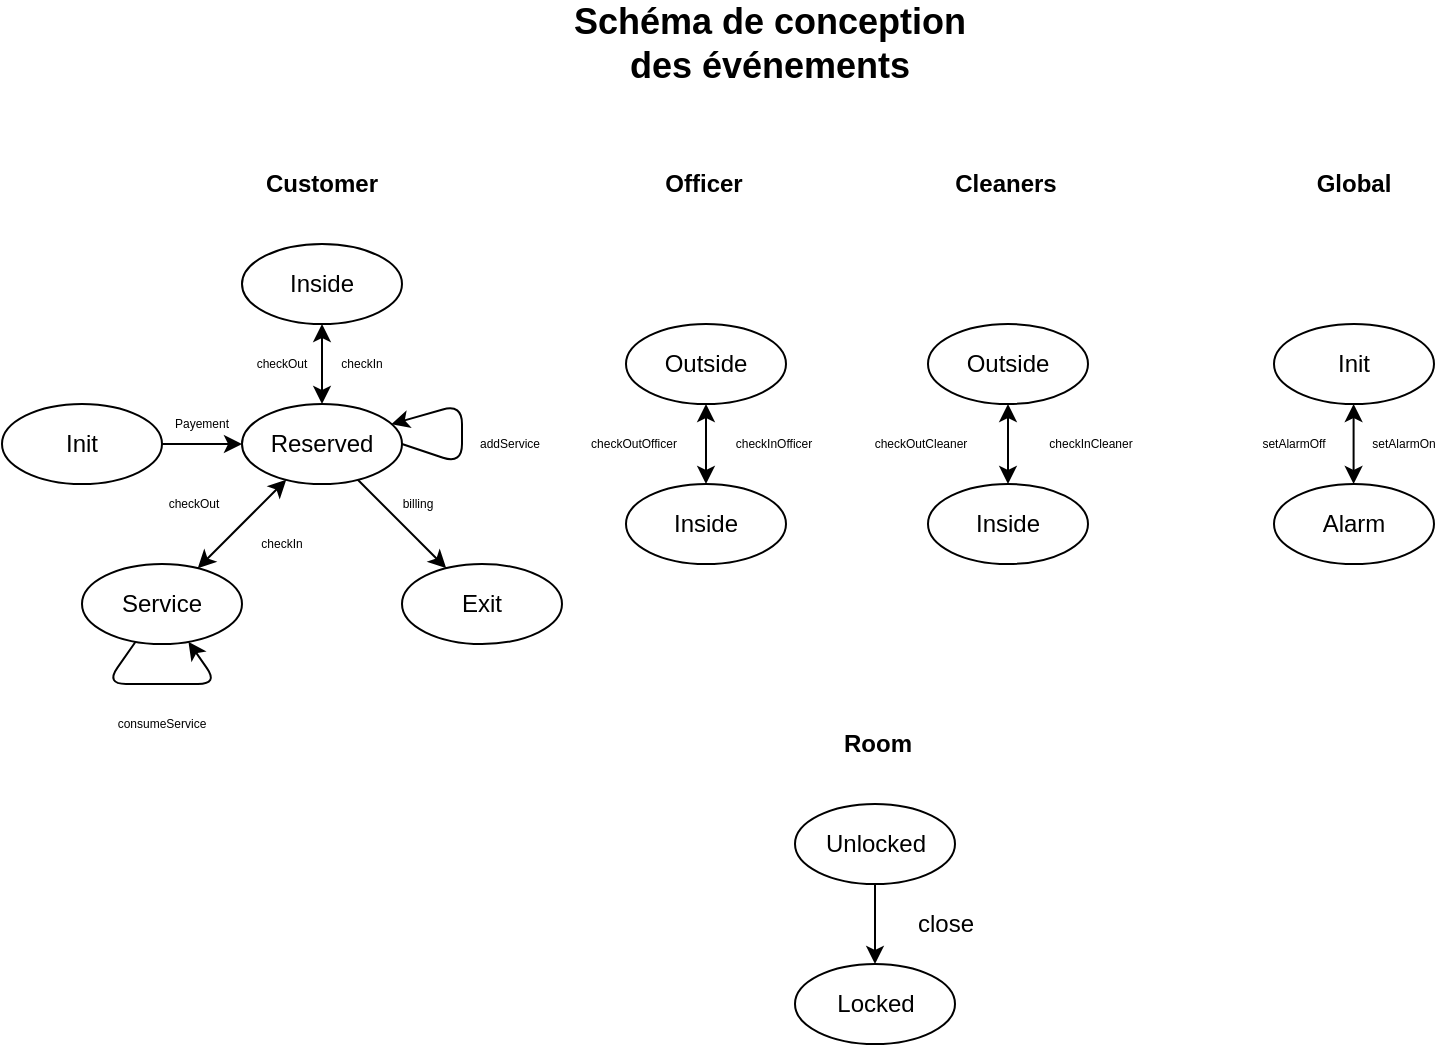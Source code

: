 <mxfile version="13.7.9" type="device"><diagram id="ZraS_0X_WGu9lrqXPS7P" name="Page-1"><mxGraphModel dx="1278" dy="948" grid="1" gridSize="10" guides="1" tooltips="1" connect="1" arrows="1" fold="1" page="1" pageScale="1" pageWidth="827" pageHeight="1169" math="0" shadow="0"><root><mxCell id="0"/><mxCell id="1" parent="0"/><mxCell id="4WXW8zboLFEYp_F8zQzY-1" value="Init" style="ellipse;whiteSpace=wrap;html=1;" vertex="1" parent="1"><mxGeometry x="56" y="230" width="80" height="40" as="geometry"/></mxCell><mxCell id="4WXW8zboLFEYp_F8zQzY-2" value="Schéma de conception des événements" style="text;html=1;strokeColor=none;fillColor=none;align=center;verticalAlign=middle;whiteSpace=wrap;rounded=0;fontSize=18;fontStyle=1" vertex="1" parent="1"><mxGeometry x="330" y="40" width="220" height="20" as="geometry"/></mxCell><mxCell id="4WXW8zboLFEYp_F8zQzY-3" value="Reserved" style="ellipse;whiteSpace=wrap;html=1;" vertex="1" parent="1"><mxGeometry x="176" y="230" width="80" height="40" as="geometry"/></mxCell><mxCell id="4WXW8zboLFEYp_F8zQzY-4" value="" style="endArrow=classic;html=1;fontSize=18;" edge="1" parent="1" source="4WXW8zboLFEYp_F8zQzY-1" target="4WXW8zboLFEYp_F8zQzY-3"><mxGeometry width="50" height="50" relative="1" as="geometry"><mxPoint x="131" y="380" as="sourcePoint"/><mxPoint x="181" y="330" as="targetPoint"/></mxGeometry></mxCell><mxCell id="4WXW8zboLFEYp_F8zQzY-5" value="&lt;font style=&quot;font-size: 6px;&quot;&gt;Payement&lt;/font&gt;" style="text;html=1;strokeColor=none;fillColor=none;align=center;verticalAlign=middle;whiteSpace=wrap;rounded=0;fontSize=6;" vertex="1" parent="1"><mxGeometry x="136" y="230" width="40" height="20" as="geometry"/></mxCell><mxCell id="4WXW8zboLFEYp_F8zQzY-6" value="Inside" style="ellipse;whiteSpace=wrap;html=1;" vertex="1" parent="1"><mxGeometry x="176" y="150" width="80" height="40" as="geometry"/></mxCell><mxCell id="4WXW8zboLFEYp_F8zQzY-7" value="" style="endArrow=classic;html=1;fontSize=18;startArrow=classic;startFill=1;" edge="1" parent="1" source="4WXW8zboLFEYp_F8zQzY-3" target="4WXW8zboLFEYp_F8zQzY-6"><mxGeometry width="50" height="50" relative="1" as="geometry"><mxPoint x="186" y="180" as="sourcePoint"/><mxPoint x="226" y="180" as="targetPoint"/></mxGeometry></mxCell><mxCell id="4WXW8zboLFEYp_F8zQzY-8" value="&lt;font style=&quot;font-size: 6px;&quot;&gt;checkIn&lt;/font&gt;" style="text;html=1;strokeColor=none;fillColor=none;align=center;verticalAlign=middle;whiteSpace=wrap;rounded=0;fontSize=6;" vertex="1" parent="1"><mxGeometry x="216" y="200" width="40" height="20" as="geometry"/></mxCell><mxCell id="4WXW8zboLFEYp_F8zQzY-9" value="&lt;font style=&quot;font-size: 6px;&quot;&gt;checkOut&lt;/font&gt;" style="text;html=1;strokeColor=none;fillColor=none;align=center;verticalAlign=middle;whiteSpace=wrap;rounded=0;fontSize=6;" vertex="1" parent="1"><mxGeometry x="176" y="200" width="40" height="20" as="geometry"/></mxCell><mxCell id="4WXW8zboLFEYp_F8zQzY-10" value="Service" style="ellipse;whiteSpace=wrap;html=1;" vertex="1" parent="1"><mxGeometry x="96" y="310" width="80" height="40" as="geometry"/></mxCell><mxCell id="4WXW8zboLFEYp_F8zQzY-11" value="" style="endArrow=classic;html=1;fontSize=18;startArrow=classic;startFill=1;" edge="1" parent="1" source="4WXW8zboLFEYp_F8zQzY-3" target="4WXW8zboLFEYp_F8zQzY-10"><mxGeometry width="50" height="50" relative="1" as="geometry"><mxPoint x="259.282" y="248.906" as="sourcePoint"/><mxPoint x="312.718" y="231.094" as="targetPoint"/></mxGeometry></mxCell><mxCell id="4WXW8zboLFEYp_F8zQzY-12" value="&lt;font style=&quot;font-size: 6px&quot;&gt;checkIn&lt;/font&gt;" style="text;html=1;strokeColor=none;fillColor=none;align=center;verticalAlign=middle;whiteSpace=wrap;rounded=0;fontSize=6;" vertex="1" parent="1"><mxGeometry x="176" y="290" width="40" height="20" as="geometry"/></mxCell><mxCell id="4WXW8zboLFEYp_F8zQzY-13" value="&lt;font style=&quot;font-size: 6px&quot;&gt;checkOut&lt;/font&gt;" style="text;html=1;strokeColor=none;fillColor=none;align=center;verticalAlign=middle;whiteSpace=wrap;rounded=0;fontSize=6;" vertex="1" parent="1"><mxGeometry x="128" y="270" width="48" height="20" as="geometry"/></mxCell><mxCell id="4WXW8zboLFEYp_F8zQzY-14" value="" style="endArrow=classic;html=1;fontSize=18;" edge="1" parent="1" source="4WXW8zboLFEYp_F8zQzY-10" target="4WXW8zboLFEYp_F8zQzY-10"><mxGeometry width="50" height="50" relative="1" as="geometry"><mxPoint x="262" y="350" as="sourcePoint"/><mxPoint x="308" y="330" as="targetPoint"/><Array as="points"><mxPoint x="108" y="370"/><mxPoint x="164" y="370"/></Array></mxGeometry></mxCell><mxCell id="4WXW8zboLFEYp_F8zQzY-15" value="&lt;font style=&quot;font-size: 6px;&quot;&gt;consumeService&lt;/font&gt;" style="text;html=1;strokeColor=none;fillColor=none;align=center;verticalAlign=middle;whiteSpace=wrap;rounded=0;fontSize=6;" vertex="1" parent="1"><mxGeometry x="112" y="380" width="48" height="20" as="geometry"/></mxCell><mxCell id="4WXW8zboLFEYp_F8zQzY-16" value="Exit" style="ellipse;whiteSpace=wrap;html=1;" vertex="1" parent="1"><mxGeometry x="256" y="310" width="80" height="40" as="geometry"/></mxCell><mxCell id="4WXW8zboLFEYp_F8zQzY-17" value="" style="endArrow=classic;html=1;fontSize=18;" edge="1" parent="1" source="4WXW8zboLFEYp_F8zQzY-3" target="4WXW8zboLFEYp_F8zQzY-16"><mxGeometry width="50" height="50" relative="1" as="geometry"><mxPoint x="242.97" y="277.635" as="sourcePoint"/><mxPoint x="200" y="310" as="targetPoint"/></mxGeometry></mxCell><mxCell id="4WXW8zboLFEYp_F8zQzY-18" value="&lt;font style=&quot;font-size: 6px&quot;&gt;billing&lt;/font&gt;" style="text;html=1;strokeColor=none;fillColor=none;align=center;verticalAlign=middle;whiteSpace=wrap;rounded=0;fontSize=6;" vertex="1" parent="1"><mxGeometry x="254" y="270" width="20" height="20" as="geometry"/></mxCell><mxCell id="4WXW8zboLFEYp_F8zQzY-19" value="" style="endArrow=classic;html=1;fontSize=18;exitX=1;exitY=0.5;exitDx=0;exitDy=0;" edge="1" parent="1" source="4WXW8zboLFEYp_F8zQzY-3" target="4WXW8zboLFEYp_F8zQzY-3"><mxGeometry width="50" height="50" relative="1" as="geometry"><mxPoint x="290" y="319.6" as="sourcePoint"/><mxPoint x="256" y="310" as="targetPoint"/><Array as="points"><mxPoint x="286" y="260"/><mxPoint x="286" y="230"/></Array></mxGeometry></mxCell><mxCell id="4WXW8zboLFEYp_F8zQzY-20" value="addService" style="text;html=1;strokeColor=none;fillColor=none;align=center;verticalAlign=middle;whiteSpace=wrap;rounded=0;fontSize=6;" vertex="1" parent="1"><mxGeometry x="290" y="240" width="40" height="20" as="geometry"/></mxCell><mxCell id="4WXW8zboLFEYp_F8zQzY-21" value="&lt;font style=&quot;font-size: 12px&quot;&gt;&lt;b&gt;Customer&lt;/b&gt;&lt;/font&gt;" style="text;html=1;strokeColor=none;fillColor=none;align=center;verticalAlign=middle;whiteSpace=wrap;rounded=0;fontSize=6;" vertex="1" parent="1"><mxGeometry x="176" y="110" width="80" height="20" as="geometry"/></mxCell><mxCell id="4WXW8zboLFEYp_F8zQzY-22" value="&lt;font style=&quot;font-size: 12px&quot;&gt;&lt;b&gt;Officer&lt;/b&gt;&lt;/font&gt;" style="text;html=1;strokeColor=none;fillColor=none;align=center;verticalAlign=middle;whiteSpace=wrap;rounded=0;fontSize=6;" vertex="1" parent="1"><mxGeometry x="382" y="110" width="50" height="20" as="geometry"/></mxCell><mxCell id="4WXW8zboLFEYp_F8zQzY-23" value="&lt;font style=&quot;font-size: 12px&quot;&gt;&lt;b&gt;Cleaners&lt;/b&gt;&lt;/font&gt;" style="text;html=1;strokeColor=none;fillColor=none;align=center;verticalAlign=middle;whiteSpace=wrap;rounded=0;fontSize=6;" vertex="1" parent="1"><mxGeometry x="518" y="110" width="80" height="20" as="geometry"/></mxCell><mxCell id="4WXW8zboLFEYp_F8zQzY-24" value="&lt;font style=&quot;font-size: 12px&quot;&gt;&lt;b&gt;Global&lt;/b&gt;&lt;/font&gt;" style="text;html=1;strokeColor=none;fillColor=none;align=center;verticalAlign=middle;whiteSpace=wrap;rounded=0;fontSize=6;" vertex="1" parent="1"><mxGeometry x="692" y="110" width="80" height="20" as="geometry"/></mxCell><mxCell id="4WXW8zboLFEYp_F8zQzY-25" value="Outside" style="ellipse;whiteSpace=wrap;html=1;" vertex="1" parent="1"><mxGeometry x="368" y="190" width="80" height="40" as="geometry"/></mxCell><mxCell id="4WXW8zboLFEYp_F8zQzY-26" value="Inside" style="ellipse;whiteSpace=wrap;html=1;" vertex="1" parent="1"><mxGeometry x="368" y="270" width="80" height="40" as="geometry"/></mxCell><mxCell id="4WXW8zboLFEYp_F8zQzY-27" value="" style="endArrow=classic;html=1;fontSize=18;startArrow=classic;startFill=1;" edge="1" parent="1" source="4WXW8zboLFEYp_F8zQzY-25" target="4WXW8zboLFEYp_F8zQzY-26"><mxGeometry width="50" height="50" relative="1" as="geometry"><mxPoint x="160.111" y="277.889" as="sourcePoint"/><mxPoint x="115.889" y="322.111" as="targetPoint"/></mxGeometry></mxCell><mxCell id="4WXW8zboLFEYp_F8zQzY-28" value="&lt;font style=&quot;font-size: 6px&quot;&gt;checkInOfficer&lt;/font&gt;" style="text;html=1;strokeColor=none;fillColor=none;align=center;verticalAlign=middle;whiteSpace=wrap;rounded=0;fontSize=6;" vertex="1" parent="1"><mxGeometry x="422" y="240" width="40" height="20" as="geometry"/></mxCell><mxCell id="4WXW8zboLFEYp_F8zQzY-29" value="&lt;font style=&quot;font-size: 6px&quot;&gt;checkOutOfficer&lt;/font&gt;" style="text;html=1;strokeColor=none;fillColor=none;align=center;verticalAlign=middle;whiteSpace=wrap;rounded=0;fontSize=6;" vertex="1" parent="1"><mxGeometry x="352" y="240" width="40" height="20" as="geometry"/></mxCell><mxCell id="4WXW8zboLFEYp_F8zQzY-30" value="Outside" style="ellipse;whiteSpace=wrap;html=1;" vertex="1" parent="1"><mxGeometry x="519" y="190" width="80" height="40" as="geometry"/></mxCell><mxCell id="4WXW8zboLFEYp_F8zQzY-31" value="Inside" style="ellipse;whiteSpace=wrap;html=1;" vertex="1" parent="1"><mxGeometry x="519" y="270" width="80" height="40" as="geometry"/></mxCell><mxCell id="4WXW8zboLFEYp_F8zQzY-32" value="" style="endArrow=classic;html=1;fontSize=18;startArrow=classic;startFill=1;" edge="1" parent="1" source="4WXW8zboLFEYp_F8zQzY-30" target="4WXW8zboLFEYp_F8zQzY-31"><mxGeometry width="50" height="50" relative="1" as="geometry"><mxPoint x="311.111" y="277.889" as="sourcePoint"/><mxPoint x="266.889" y="322.111" as="targetPoint"/></mxGeometry></mxCell><mxCell id="4WXW8zboLFEYp_F8zQzY-33" value="&lt;font style=&quot;font-size: 6px&quot;&gt;checkInCleaner&lt;/font&gt;" style="text;html=1;strokeColor=none;fillColor=none;align=center;verticalAlign=middle;whiteSpace=wrap;rounded=0;fontSize=6;" vertex="1" parent="1"><mxGeometry x="573" y="240" width="55" height="20" as="geometry"/></mxCell><mxCell id="4WXW8zboLFEYp_F8zQzY-34" value="&lt;font style=&quot;font-size: 6px&quot;&gt;checkOutCleaner&lt;/font&gt;" style="text;html=1;strokeColor=none;fillColor=none;align=center;verticalAlign=middle;whiteSpace=wrap;rounded=0;fontSize=6;" vertex="1" parent="1"><mxGeometry x="488" y="240" width="55" height="20" as="geometry"/></mxCell><mxCell id="4WXW8zboLFEYp_F8zQzY-35" value="Init" style="ellipse;whiteSpace=wrap;html=1;" vertex="1" parent="1"><mxGeometry x="692" y="190" width="80" height="40" as="geometry"/></mxCell><mxCell id="4WXW8zboLFEYp_F8zQzY-36" value="" style="endArrow=classic;html=1;fontSize=18;startArrow=classic;startFill=1;" edge="1" parent="1"><mxGeometry width="50" height="50" relative="1" as="geometry"><mxPoint x="731.8" y="230" as="sourcePoint"/><mxPoint x="731.8" y="270" as="targetPoint"/></mxGeometry></mxCell><mxCell id="4WXW8zboLFEYp_F8zQzY-37" value="Alarm" style="ellipse;whiteSpace=wrap;html=1;" vertex="1" parent="1"><mxGeometry x="692" y="270" width="80" height="40" as="geometry"/></mxCell><mxCell id="4WXW8zboLFEYp_F8zQzY-38" value="&lt;font style=&quot;font-size: 6px&quot;&gt;setAlarmOff&lt;/font&gt;" style="text;html=1;strokeColor=none;fillColor=none;align=center;verticalAlign=middle;whiteSpace=wrap;rounded=0;fontSize=6;" vertex="1" parent="1"><mxGeometry x="682" y="240" width="40" height="20" as="geometry"/></mxCell><mxCell id="4WXW8zboLFEYp_F8zQzY-39" value="&lt;font style=&quot;font-size: 6px&quot;&gt;setAlarmOn&lt;/font&gt;" style="text;html=1;strokeColor=none;fillColor=none;align=center;verticalAlign=middle;whiteSpace=wrap;rounded=0;fontSize=6;" vertex="1" parent="1"><mxGeometry x="742" y="240" width="30" height="20" as="geometry"/></mxCell><mxCell id="4WXW8zboLFEYp_F8zQzY-40" value="&lt;font style=&quot;font-size: 12px&quot;&gt;&lt;b&gt;Room&lt;/b&gt;&lt;/font&gt;" style="text;html=1;strokeColor=none;fillColor=none;align=center;verticalAlign=middle;whiteSpace=wrap;rounded=0;fontSize=6;" vertex="1" parent="1"><mxGeometry x="469" y="390" width="50" height="20" as="geometry"/></mxCell><mxCell id="4WXW8zboLFEYp_F8zQzY-41" value="Locked" style="ellipse;whiteSpace=wrap;html=1;" vertex="1" parent="1"><mxGeometry x="452.5" y="510" width="80" height="40" as="geometry"/></mxCell><mxCell id="4WXW8zboLFEYp_F8zQzY-42" value="Unlocked" style="ellipse;whiteSpace=wrap;html=1;" vertex="1" parent="1"><mxGeometry x="452.5" y="430" width="80" height="40" as="geometry"/></mxCell><mxCell id="4WXW8zboLFEYp_F8zQzY-43" value="" style="endArrow=classic;html=1;fontSize=18;startArrow=none;startFill=0;" edge="1" parent="1" source="4WXW8zboLFEYp_F8zQzY-42" target="4WXW8zboLFEYp_F8zQzY-41"><mxGeometry width="50" height="50" relative="1" as="geometry"><mxPoint x="493.5" y="490" as="sourcePoint"/><mxPoint x="493.5" y="530" as="targetPoint"/></mxGeometry></mxCell><mxCell id="4WXW8zboLFEYp_F8zQzY-44" value="close" style="text;html=1;strokeColor=none;fillColor=none;align=center;verticalAlign=middle;whiteSpace=wrap;rounded=0;" vertex="1" parent="1"><mxGeometry x="507.87" y="480" width="40" height="20" as="geometry"/></mxCell></root></mxGraphModel></diagram></mxfile>